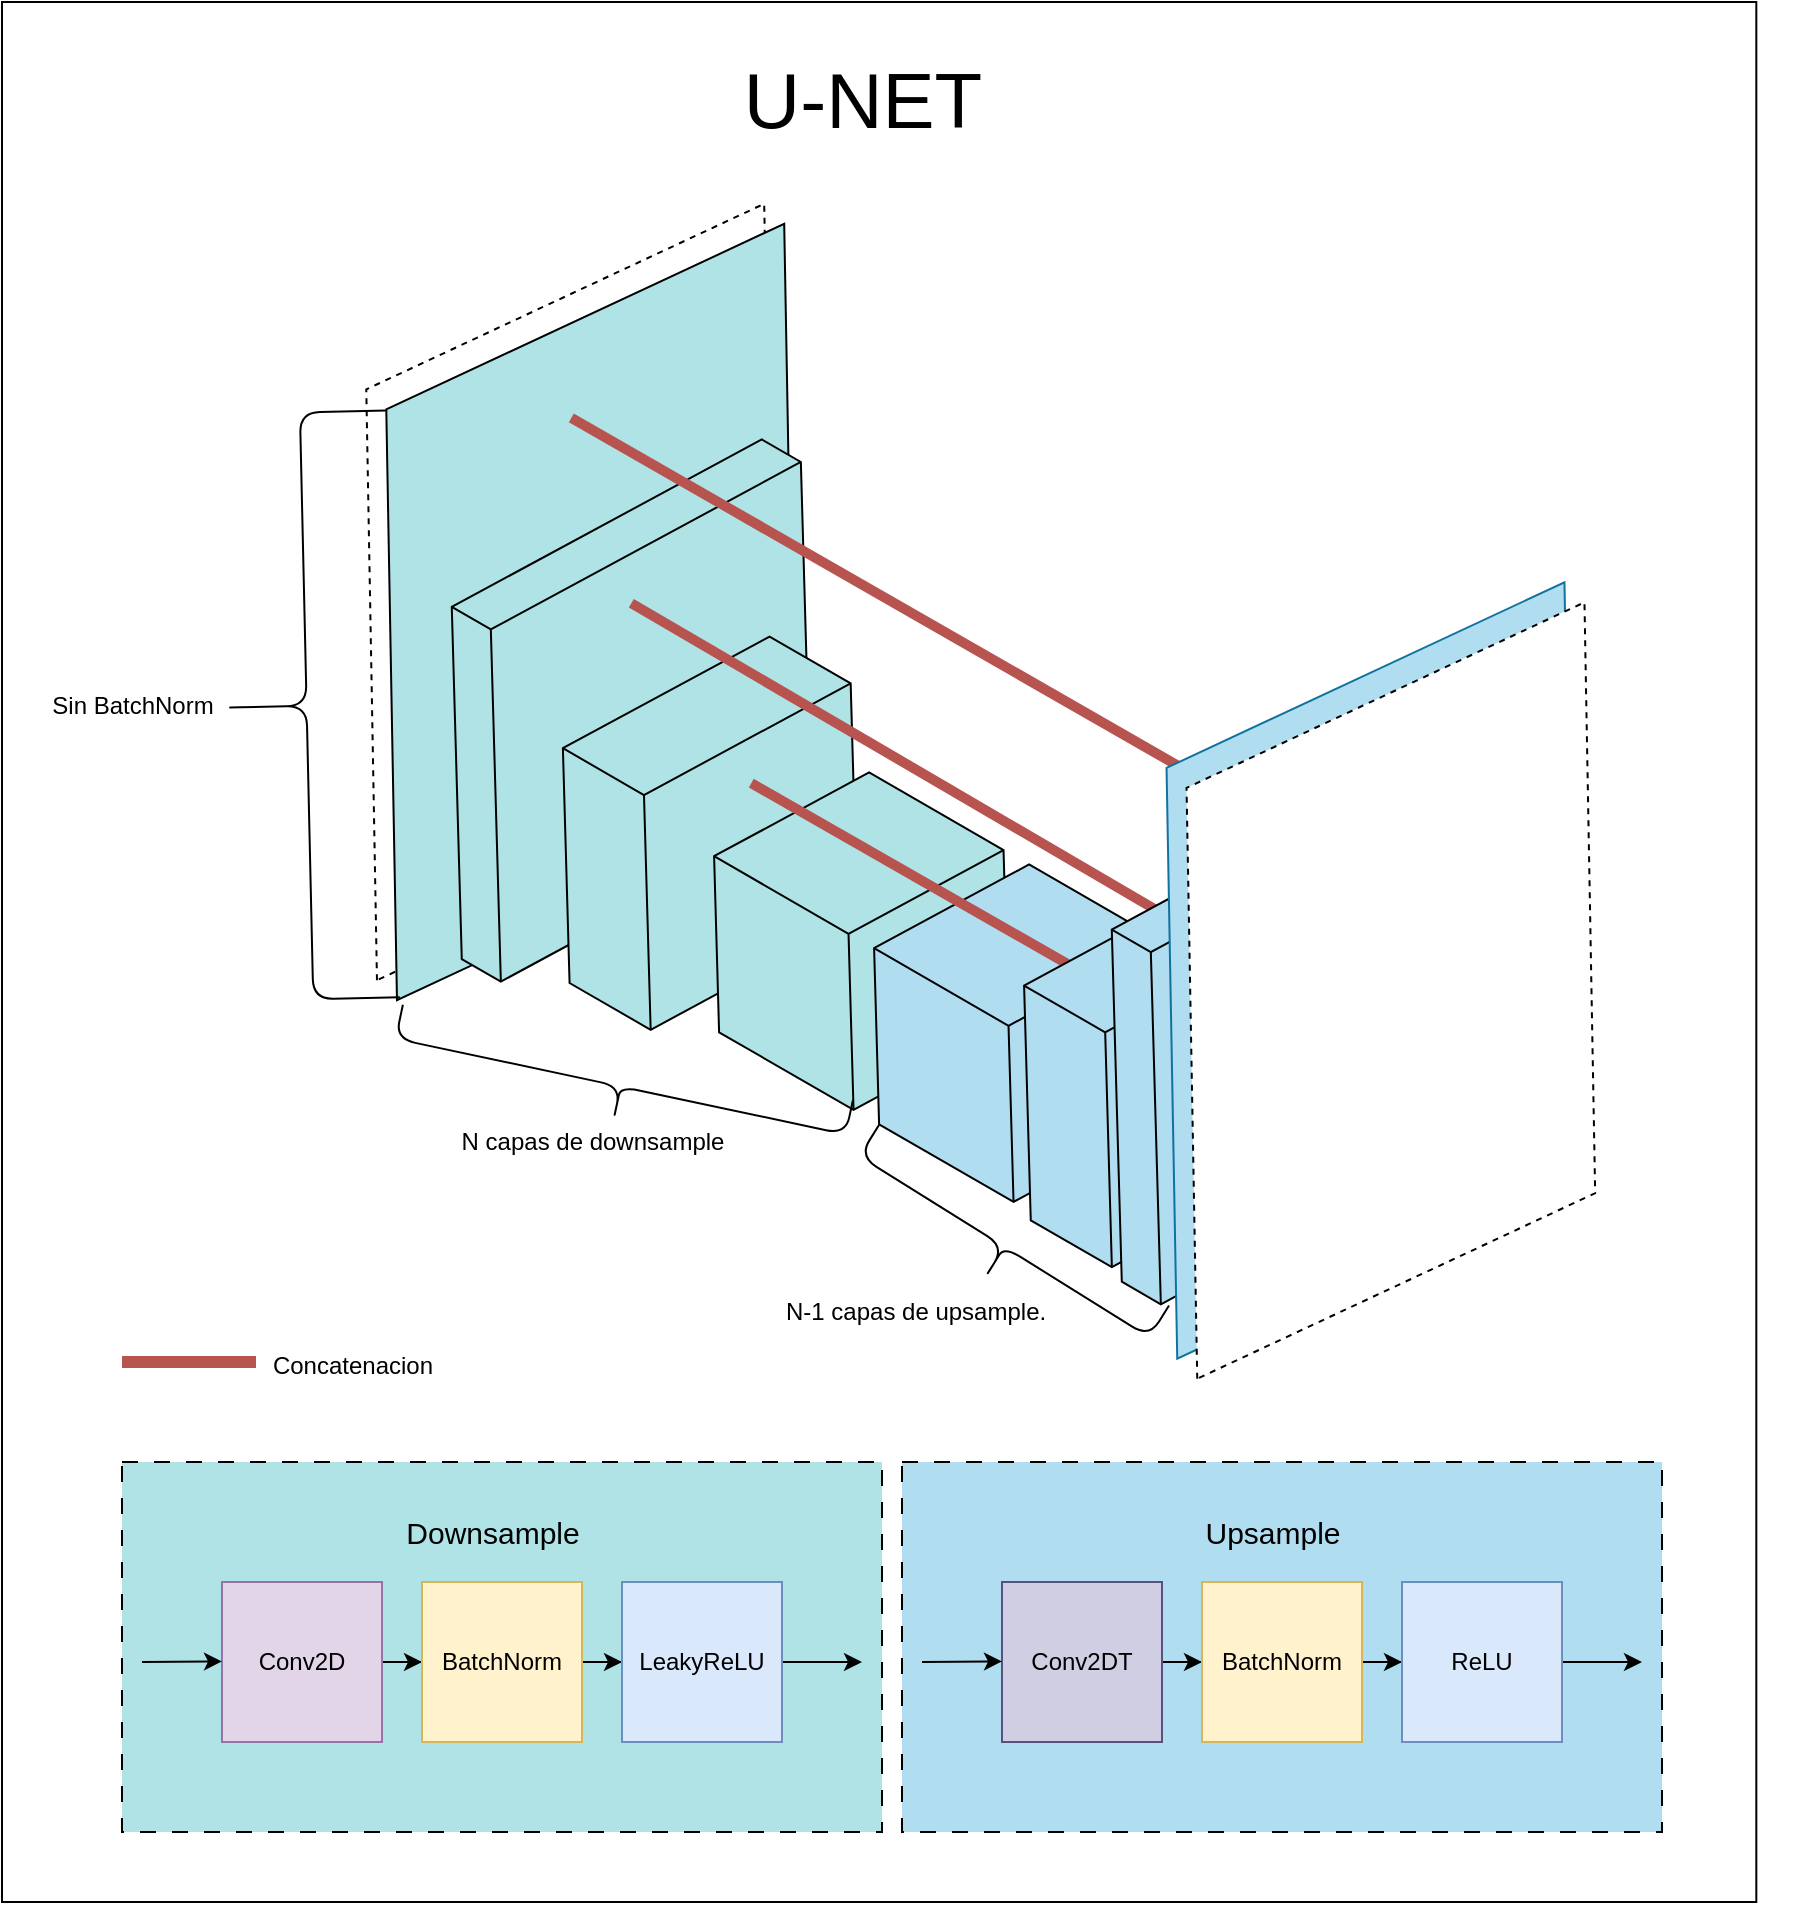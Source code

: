 <mxfile version="24.3.1" type="device">
  <diagram name="Página-1" id="NfQCjKFQFSsbDjd0CJi9">
    <mxGraphModel dx="2897" dy="1742" grid="1" gridSize="10" guides="1" tooltips="1" connect="1" arrows="1" fold="1" page="1" pageScale="1" pageWidth="1169" pageHeight="827" math="0" shadow="0">
      <root>
        <mxCell id="0" />
        <mxCell id="1" parent="0" />
        <mxCell id="MYsc1L5aZXilY3hs4EEQ-331" value="" style="rounded=0;whiteSpace=wrap;html=1;" vertex="1" parent="1">
          <mxGeometry x="-1090" y="-230" width="877.16" height="950" as="geometry" />
        </mxCell>
        <mxCell id="MYsc1L5aZXilY3hs4EEQ-314" value="" style="rounded=0;whiteSpace=wrap;html=1;dashed=1;dashPattern=8 8;fillColor=#b1ddf0;strokeColor=#000000;" vertex="1" parent="1">
          <mxGeometry x="-640" y="500" width="380" height="185" as="geometry" />
        </mxCell>
        <mxCell id="MYsc1L5aZXilY3hs4EEQ-313" value="" style="rounded=0;whiteSpace=wrap;html=1;dashed=1;dashPattern=8 8;fillColor=#b0e3e6;strokeColor=#000000;" vertex="1" parent="1">
          <mxGeometry x="-1030" y="500" width="380" height="185" as="geometry" />
        </mxCell>
        <mxCell id="MYsc1L5aZXilY3hs4EEQ-292" value="" style="shape=parallelogram;perimeter=parallelogramPerimeter;whiteSpace=wrap;html=1;fixedSize=1;size=120;rotation=-25;dashed=1;" vertex="1" parent="1">
          <mxGeometry x="-975.47" y="-70" width="339.53" height="270" as="geometry" />
        </mxCell>
        <mxCell id="MYsc1L5aZXilY3hs4EEQ-11" value="" style="edgeStyle=orthogonalEdgeStyle;rounded=0;orthogonalLoop=1;jettySize=auto;html=1;" edge="1" parent="1" source="MYsc1L5aZXilY3hs4EEQ-5" target="MYsc1L5aZXilY3hs4EEQ-10">
          <mxGeometry relative="1" as="geometry" />
        </mxCell>
        <mxCell id="MYsc1L5aZXilY3hs4EEQ-5" value="Conv2D" style="whiteSpace=wrap;html=1;aspect=fixed;fillColor=#e1d5e7;strokeColor=#9673a6;" vertex="1" parent="1">
          <mxGeometry x="-980" y="560" width="80" height="80" as="geometry" />
        </mxCell>
        <mxCell id="MYsc1L5aZXilY3hs4EEQ-7" value="&lt;font style=&quot;font-size: 15px;&quot;&gt;Downsample&lt;/font&gt;" style="text;html=1;align=center;verticalAlign=middle;resizable=0;points=[];autosize=1;strokeColor=none;fillColor=none;" vertex="1" parent="1">
          <mxGeometry x="-900" y="520" width="110" height="30" as="geometry" />
        </mxCell>
        <mxCell id="MYsc1L5aZXilY3hs4EEQ-13" value="" style="edgeStyle=orthogonalEdgeStyle;rounded=0;orthogonalLoop=1;jettySize=auto;html=1;" edge="1" parent="1" source="MYsc1L5aZXilY3hs4EEQ-10" target="MYsc1L5aZXilY3hs4EEQ-12">
          <mxGeometry relative="1" as="geometry" />
        </mxCell>
        <mxCell id="MYsc1L5aZXilY3hs4EEQ-10" value="BatchNorm" style="whiteSpace=wrap;html=1;aspect=fixed;fillColor=#fff2cc;strokeColor=#d6b656;" vertex="1" parent="1">
          <mxGeometry x="-880" y="560" width="80" height="80" as="geometry" />
        </mxCell>
        <mxCell id="MYsc1L5aZXilY3hs4EEQ-33" value="" style="edgeStyle=orthogonalEdgeStyle;rounded=0;orthogonalLoop=1;jettySize=auto;html=1;" edge="1" parent="1" source="MYsc1L5aZXilY3hs4EEQ-12">
          <mxGeometry relative="1" as="geometry">
            <mxPoint x="-660" y="600" as="targetPoint" />
          </mxGeometry>
        </mxCell>
        <mxCell id="MYsc1L5aZXilY3hs4EEQ-12" value="LeakyReLU" style="whiteSpace=wrap;html=1;aspect=fixed;fillColor=#dae8fc;strokeColor=#6c8ebf;" vertex="1" parent="1">
          <mxGeometry x="-780" y="560" width="80" height="80" as="geometry" />
        </mxCell>
        <mxCell id="MYsc1L5aZXilY3hs4EEQ-24" value="" style="endArrow=classic;html=1;rounded=0;" edge="1" parent="1">
          <mxGeometry width="50" height="50" relative="1" as="geometry">
            <mxPoint x="-1020" y="600" as="sourcePoint" />
            <mxPoint x="-980" y="599.71" as="targetPoint" />
          </mxGeometry>
        </mxCell>
        <mxCell id="MYsc1L5aZXilY3hs4EEQ-315" value="" style="shape=parallelogram;perimeter=parallelogramPerimeter;whiteSpace=wrap;html=1;fixedSize=1;size=120;rotation=-25;fillColor=#b0e3e6;strokeColor=#000000;fillStyle=solid;" vertex="1" parent="1">
          <mxGeometry x="-965.47" y="-60" width="339.53" height="270" as="geometry" />
        </mxCell>
        <mxCell id="MYsc1L5aZXilY3hs4EEQ-41" value="" style="edgeStyle=orthogonalEdgeStyle;rounded=0;orthogonalLoop=1;jettySize=auto;html=1;" edge="1" parent="1" source="MYsc1L5aZXilY3hs4EEQ-42" target="MYsc1L5aZXilY3hs4EEQ-45">
          <mxGeometry relative="1" as="geometry" />
        </mxCell>
        <mxCell id="MYsc1L5aZXilY3hs4EEQ-42" value="Conv2DT" style="whiteSpace=wrap;html=1;aspect=fixed;fillColor=#d0cee2;strokeColor=#56517e;" vertex="1" parent="1">
          <mxGeometry x="-590" y="560" width="80" height="80" as="geometry" />
        </mxCell>
        <mxCell id="MYsc1L5aZXilY3hs4EEQ-43" value="&lt;font style=&quot;font-size: 15px;&quot;&gt;Upsample&lt;/font&gt;" style="text;html=1;align=center;verticalAlign=middle;resizable=0;points=[];autosize=1;strokeColor=none;fillColor=none;" vertex="1" parent="1">
          <mxGeometry x="-500" y="520" width="90" height="30" as="geometry" />
        </mxCell>
        <mxCell id="MYsc1L5aZXilY3hs4EEQ-44" value="" style="edgeStyle=orthogonalEdgeStyle;rounded=0;orthogonalLoop=1;jettySize=auto;html=1;" edge="1" parent="1" source="MYsc1L5aZXilY3hs4EEQ-45" target="MYsc1L5aZXilY3hs4EEQ-47">
          <mxGeometry relative="1" as="geometry" />
        </mxCell>
        <mxCell id="MYsc1L5aZXilY3hs4EEQ-45" value="BatchNorm" style="whiteSpace=wrap;html=1;aspect=fixed;fillColor=#fff2cc;strokeColor=#d6b656;" vertex="1" parent="1">
          <mxGeometry x="-490" y="560" width="80" height="80" as="geometry" />
        </mxCell>
        <mxCell id="MYsc1L5aZXilY3hs4EEQ-46" value="" style="edgeStyle=orthogonalEdgeStyle;rounded=0;orthogonalLoop=1;jettySize=auto;html=1;" edge="1" parent="1" source="MYsc1L5aZXilY3hs4EEQ-47">
          <mxGeometry relative="1" as="geometry">
            <mxPoint x="-270" y="600" as="targetPoint" />
          </mxGeometry>
        </mxCell>
        <mxCell id="MYsc1L5aZXilY3hs4EEQ-47" value="ReLU" style="whiteSpace=wrap;html=1;aspect=fixed;fillColor=#dae8fc;strokeColor=#6c8ebf;" vertex="1" parent="1">
          <mxGeometry x="-390" y="560" width="80" height="80" as="geometry" />
        </mxCell>
        <mxCell id="MYsc1L5aZXilY3hs4EEQ-48" value="" style="endArrow=classic;html=1;rounded=0;" edge="1" parent="1">
          <mxGeometry width="50" height="50" relative="1" as="geometry">
            <mxPoint x="-630" y="600" as="sourcePoint" />
            <mxPoint x="-590" y="599.71" as="targetPoint" />
          </mxGeometry>
        </mxCell>
        <mxCell id="MYsc1L5aZXilY3hs4EEQ-287" value="" style="html=1;whiteSpace=wrap;shape=isoCube2;backgroundOutline=1;isoAngle=19.018;rotation=120;fillColor=#b0e3e6;strokeColor=#000000;fillStyle=solid;" vertex="1" parent="1">
          <mxGeometry x="-925.34" y="20.6" width="300" height="207.32" as="geometry" />
        </mxCell>
        <mxCell id="MYsc1L5aZXilY3hs4EEQ-294" value="" style="html=1;whiteSpace=wrap;shape=isoCube2;backgroundOutline=1;isoAngle=19.018;rotation=120;fillColor=#b0e3e6;strokeColor=#000000;" vertex="1" parent="1">
          <mxGeometry x="-835.94" y="100.6" width="200" height="170" as="geometry" />
        </mxCell>
        <mxCell id="MYsc1L5aZXilY3hs4EEQ-295" value="" style="html=1;whiteSpace=wrap;shape=isoCube2;backgroundOutline=1;isoAngle=19.018;rotation=120;fillColor=#b0e3e6;strokeColor=#000000;" vertex="1" parent="1">
          <mxGeometry x="-735.34" y="154.6" width="150" height="170" as="geometry" />
        </mxCell>
        <mxCell id="MYsc1L5aZXilY3hs4EEQ-299" value="" style="html=1;whiteSpace=wrap;shape=isoCube2;backgroundOutline=1;isoAngle=19.018;rotation=120;fillColor=#b1ddf0;strokeColor=#000000;" vertex="1" parent="1">
          <mxGeometry x="-655.34" y="200.6" width="150" height="170" as="geometry" />
        </mxCell>
        <mxCell id="MYsc1L5aZXilY3hs4EEQ-309" value="" style="endArrow=classic;html=1;rounded=0;entryX=0.441;entryY=0.54;entryDx=0;entryDy=0;entryPerimeter=0;fillColor=#f8cecc;strokeColor=#b85450;strokeWidth=5;" edge="1" parent="1">
          <mxGeometry width="50" height="50" relative="1" as="geometry">
            <mxPoint x="-715.35" y="160.6" as="sourcePoint" />
            <mxPoint x="-505.339" y="280.641" as="targetPoint" />
          </mxGeometry>
        </mxCell>
        <mxCell id="MYsc1L5aZXilY3hs4EEQ-298" value="" style="html=1;whiteSpace=wrap;shape=isoCube2;backgroundOutline=1;isoAngle=19.018;rotation=120;fillColor=#b1ddf0;strokeColor=#000000;" vertex="1" parent="1">
          <mxGeometry x="-605.34" y="219.26" width="200" height="170" as="geometry" />
        </mxCell>
        <mxCell id="MYsc1L5aZXilY3hs4EEQ-310" value="" style="endArrow=classic;html=1;rounded=0;fillColor=#f8cecc;strokeColor=#b85450;strokeWidth=5;" edge="1" parent="1">
          <mxGeometry width="50" height="50" relative="1" as="geometry">
            <mxPoint x="-775.34" y="70.6" as="sourcePoint" />
            <mxPoint x="-426.34" y="274.6" as="targetPoint" />
          </mxGeometry>
        </mxCell>
        <mxCell id="MYsc1L5aZXilY3hs4EEQ-297" value="" style="html=1;whiteSpace=wrap;shape=isoCube2;backgroundOutline=1;isoAngle=19.018;rotation=120;fillColor=#b1ddf0;strokeColor=#000000;" vertex="1" parent="1">
          <mxGeometry x="-595.34" y="181.94" width="300" height="207.32" as="geometry" />
        </mxCell>
        <mxCell id="MYsc1L5aZXilY3hs4EEQ-311" value="" style="endArrow=classic;html=1;rounded=0;fillColor=#f8cecc;strokeColor=#b85450;strokeWidth=5;" edge="1" parent="1">
          <mxGeometry width="50" height="50" relative="1" as="geometry">
            <mxPoint x="-805.34" y="-22.06" as="sourcePoint" />
            <mxPoint x="-408.34" y="205.6" as="targetPoint" />
          </mxGeometry>
        </mxCell>
        <mxCell id="MYsc1L5aZXilY3hs4EEQ-296" value="" style="shape=parallelogram;perimeter=parallelogramPerimeter;whiteSpace=wrap;html=1;fixedSize=1;size=120;rotation=-25;fillColor=#b1ddf0;strokeColor=#10739e;fillStyle=solid;" vertex="1" parent="1">
          <mxGeometry x="-575.34" y="119.26" width="339.53" height="270" as="geometry" />
        </mxCell>
        <mxCell id="MYsc1L5aZXilY3hs4EEQ-316" value="" style="shape=parallelogram;perimeter=parallelogramPerimeter;whiteSpace=wrap;html=1;fixedSize=1;size=120;rotation=-25;dashed=1;" vertex="1" parent="1">
          <mxGeometry x="-565.34" y="129.26" width="339.53" height="270" as="geometry" />
        </mxCell>
        <mxCell id="MYsc1L5aZXilY3hs4EEQ-317" value="Sin BatchNorm" style="text;html=1;align=center;verticalAlign=middle;resizable=0;points=[];autosize=1;strokeColor=none;fillColor=none;" vertex="1" parent="1">
          <mxGeometry x="-1075.47" y="106.89" width="100" height="30" as="geometry" />
        </mxCell>
        <mxCell id="MYsc1L5aZXilY3hs4EEQ-318" value="" style="shape=curlyBracket;whiteSpace=wrap;html=1;rounded=1;labelPosition=left;verticalLabelPosition=middle;align=right;verticalAlign=middle;size=0.5;rotation=-181.3;direction=west;" vertex="1" parent="1">
          <mxGeometry x="-980.97" y="-24.83" width="86.54" height="293.43" as="geometry" />
        </mxCell>
        <mxCell id="MYsc1L5aZXilY3hs4EEQ-319" value="" style="shape=curlyBracket;whiteSpace=wrap;html=1;rounded=1;labelPosition=left;verticalLabelPosition=middle;align=right;verticalAlign=middle;size=0.5;rotation=122;direction=west;" vertex="1" parent="1">
          <mxGeometry x="-607.57" y="307" width="37.46" height="170.79" as="geometry" />
        </mxCell>
        <mxCell id="MYsc1L5aZXilY3hs4EEQ-320" value="&lt;div&gt;N-1 capas de upsample.&lt;/div&gt;" style="text;html=1;align=left;verticalAlign=middle;resizable=0;points=[];autosize=1;strokeColor=none;fillColor=none;" vertex="1" parent="1">
          <mxGeometry x="-700" y="410" width="150" height="30" as="geometry" />
        </mxCell>
        <mxCell id="MYsc1L5aZXilY3hs4EEQ-321" value="" style="shape=curlyBracket;whiteSpace=wrap;html=1;rounded=1;labelPosition=left;verticalLabelPosition=middle;align=right;verticalAlign=middle;rotation=-78;" vertex="1" parent="1">
          <mxGeometry x="-798" y="197.26" width="34.66" height="230" as="geometry" />
        </mxCell>
        <mxCell id="MYsc1L5aZXilY3hs4EEQ-322" value="N capas de downsample" style="text;html=1;align=center;verticalAlign=middle;resizable=0;points=[];autosize=1;strokeColor=none;fillColor=none;" vertex="1" parent="1">
          <mxGeometry x="-870.0" y="324.6" width="150" height="30" as="geometry" />
        </mxCell>
        <mxCell id="MYsc1L5aZXilY3hs4EEQ-332" value="&lt;font style=&quot;font-size: 39px;&quot;&gt;U-NET&lt;/font&gt;" style="text;html=1;align=center;verticalAlign=middle;resizable=0;points=[];autosize=1;strokeColor=none;fillColor=none;" vertex="1" parent="1">
          <mxGeometry x="-730.34" y="-210" width="140" height="60" as="geometry" />
        </mxCell>
        <mxCell id="MYsc1L5aZXilY3hs4EEQ-333" value="" style="endArrow=none;html=1;rounded=0;endFill=0;fillColor=#f8cecc;strokeColor=#b85450;strokeWidth=6;" edge="1" parent="1">
          <mxGeometry width="50" height="50" relative="1" as="geometry">
            <mxPoint x="-1030" y="450" as="sourcePoint" />
            <mxPoint x="-963" y="450" as="targetPoint" />
          </mxGeometry>
        </mxCell>
        <mxCell id="MYsc1L5aZXilY3hs4EEQ-334" value="Concatenacion" style="text;html=1;align=center;verticalAlign=middle;resizable=0;points=[];autosize=1;strokeColor=none;fillColor=none;" vertex="1" parent="1">
          <mxGeometry x="-965.47" y="437.26" width="100" height="30" as="geometry" />
        </mxCell>
      </root>
    </mxGraphModel>
  </diagram>
</mxfile>
